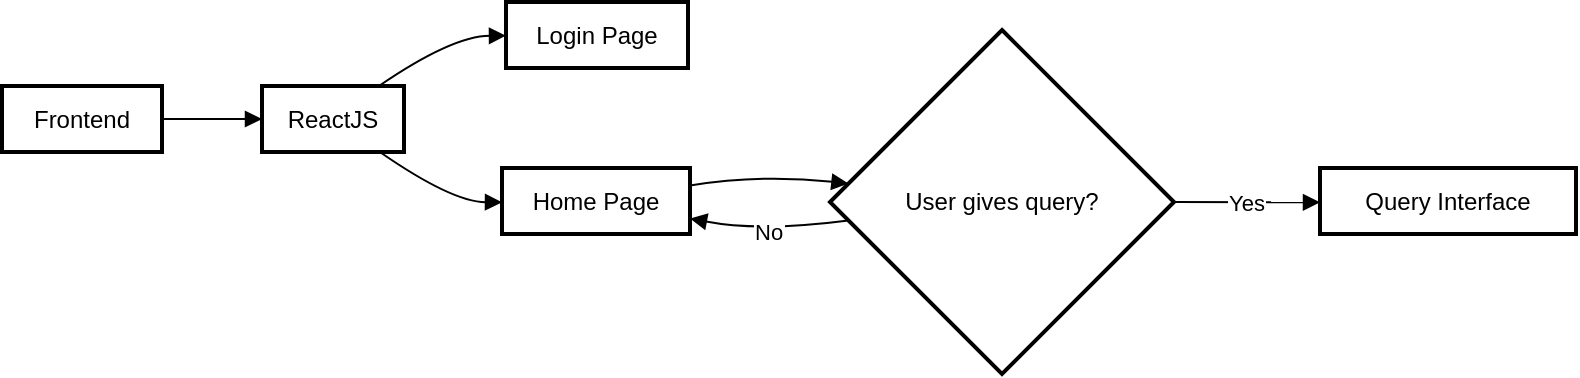<mxfile version="24.6.3" type="github">
  <diagram name="Page-1" id="R5SBiKgbuTboRg6L7vr2">
    <mxGraphModel>
      <root>
        <mxCell id="0" />
        <mxCell id="1" parent="0" />
        <mxCell id="2" value="Frontend" style="whiteSpace=wrap;strokeWidth=2;" vertex="1" parent="1">
          <mxGeometry y="42" width="80" height="33" as="geometry" />
        </mxCell>
        <mxCell id="3" value="ReactJS" style="whiteSpace=wrap;strokeWidth=2;" vertex="1" parent="1">
          <mxGeometry x="130" y="42" width="71" height="33" as="geometry" />
        </mxCell>
        <mxCell id="4" value="Login Page" style="whiteSpace=wrap;strokeWidth=2;" vertex="1" parent="1">
          <mxGeometry x="252" width="91" height="33" as="geometry" />
        </mxCell>
        <mxCell id="5" value="Home Page" style="whiteSpace=wrap;strokeWidth=2;" vertex="1" parent="1">
          <mxGeometry x="250" y="83" width="94" height="33" as="geometry" />
        </mxCell>
        <mxCell id="6" value="User gives query?" style="rhombus;strokeWidth=2;whiteSpace=wrap;" vertex="1" parent="1">
          <mxGeometry x="414" y="14" width="172" height="172" as="geometry" />
        </mxCell>
        <mxCell id="7" value="Query Interface" style="whiteSpace=wrap;strokeWidth=2;" vertex="1" parent="1">
          <mxGeometry x="659" y="83" width="128" height="33" as="geometry" />
        </mxCell>
        <mxCell id="8" value="" style="curved=1;startArrow=none;endArrow=block;exitX=1;exitY=0.5;entryX=0;entryY=0.5;" edge="1" parent="1" source="2" target="3">
          <mxGeometry relative="1" as="geometry">
            <Array as="points" />
          </mxGeometry>
        </mxCell>
        <mxCell id="9" value="" style="curved=1;startArrow=none;endArrow=block;exitX=0.83;exitY=-0.01;entryX=0;entryY=0.51;" edge="1" parent="1" source="3" target="4">
          <mxGeometry relative="1" as="geometry">
            <Array as="points">
              <mxPoint x="225" y="17" />
            </Array>
          </mxGeometry>
        </mxCell>
        <mxCell id="10" value="" style="curved=1;startArrow=none;endArrow=block;exitX=0.83;exitY=1;entryX=0;entryY=0.52;" edge="1" parent="1" source="3" target="5">
          <mxGeometry relative="1" as="geometry">
            <Array as="points">
              <mxPoint x="225" y="100" />
            </Array>
          </mxGeometry>
        </mxCell>
        <mxCell id="11" value="" style="curved=1;startArrow=none;endArrow=block;exitX=1.01;exitY=0.26;entryX=0;entryY=0.44;" edge="1" parent="1" source="5" target="6">
          <mxGeometry relative="1" as="geometry">
            <Array as="points">
              <mxPoint x="379" y="86" />
            </Array>
          </mxGeometry>
        </mxCell>
        <mxCell id="12" value="Yes" style="curved=1;startArrow=none;endArrow=block;exitX=1;exitY=0.5;entryX=0;entryY=0.52;" edge="1" parent="1" source="6" target="7">
          <mxGeometry relative="1" as="geometry">
            <Array as="points" />
          </mxGeometry>
        </mxCell>
        <mxCell id="13" value="No" style="curved=1;startArrow=none;endArrow=block;exitX=0;exitY=0.56;entryX=1.01;entryY=0.77;" edge="1" parent="1" source="6" target="5">
          <mxGeometry relative="1" as="geometry">
            <Array as="points">
              <mxPoint x="379" y="115" />
            </Array>
          </mxGeometry>
        </mxCell>
      </root>
    </mxGraphModel>
  </diagram>
</mxfile>
